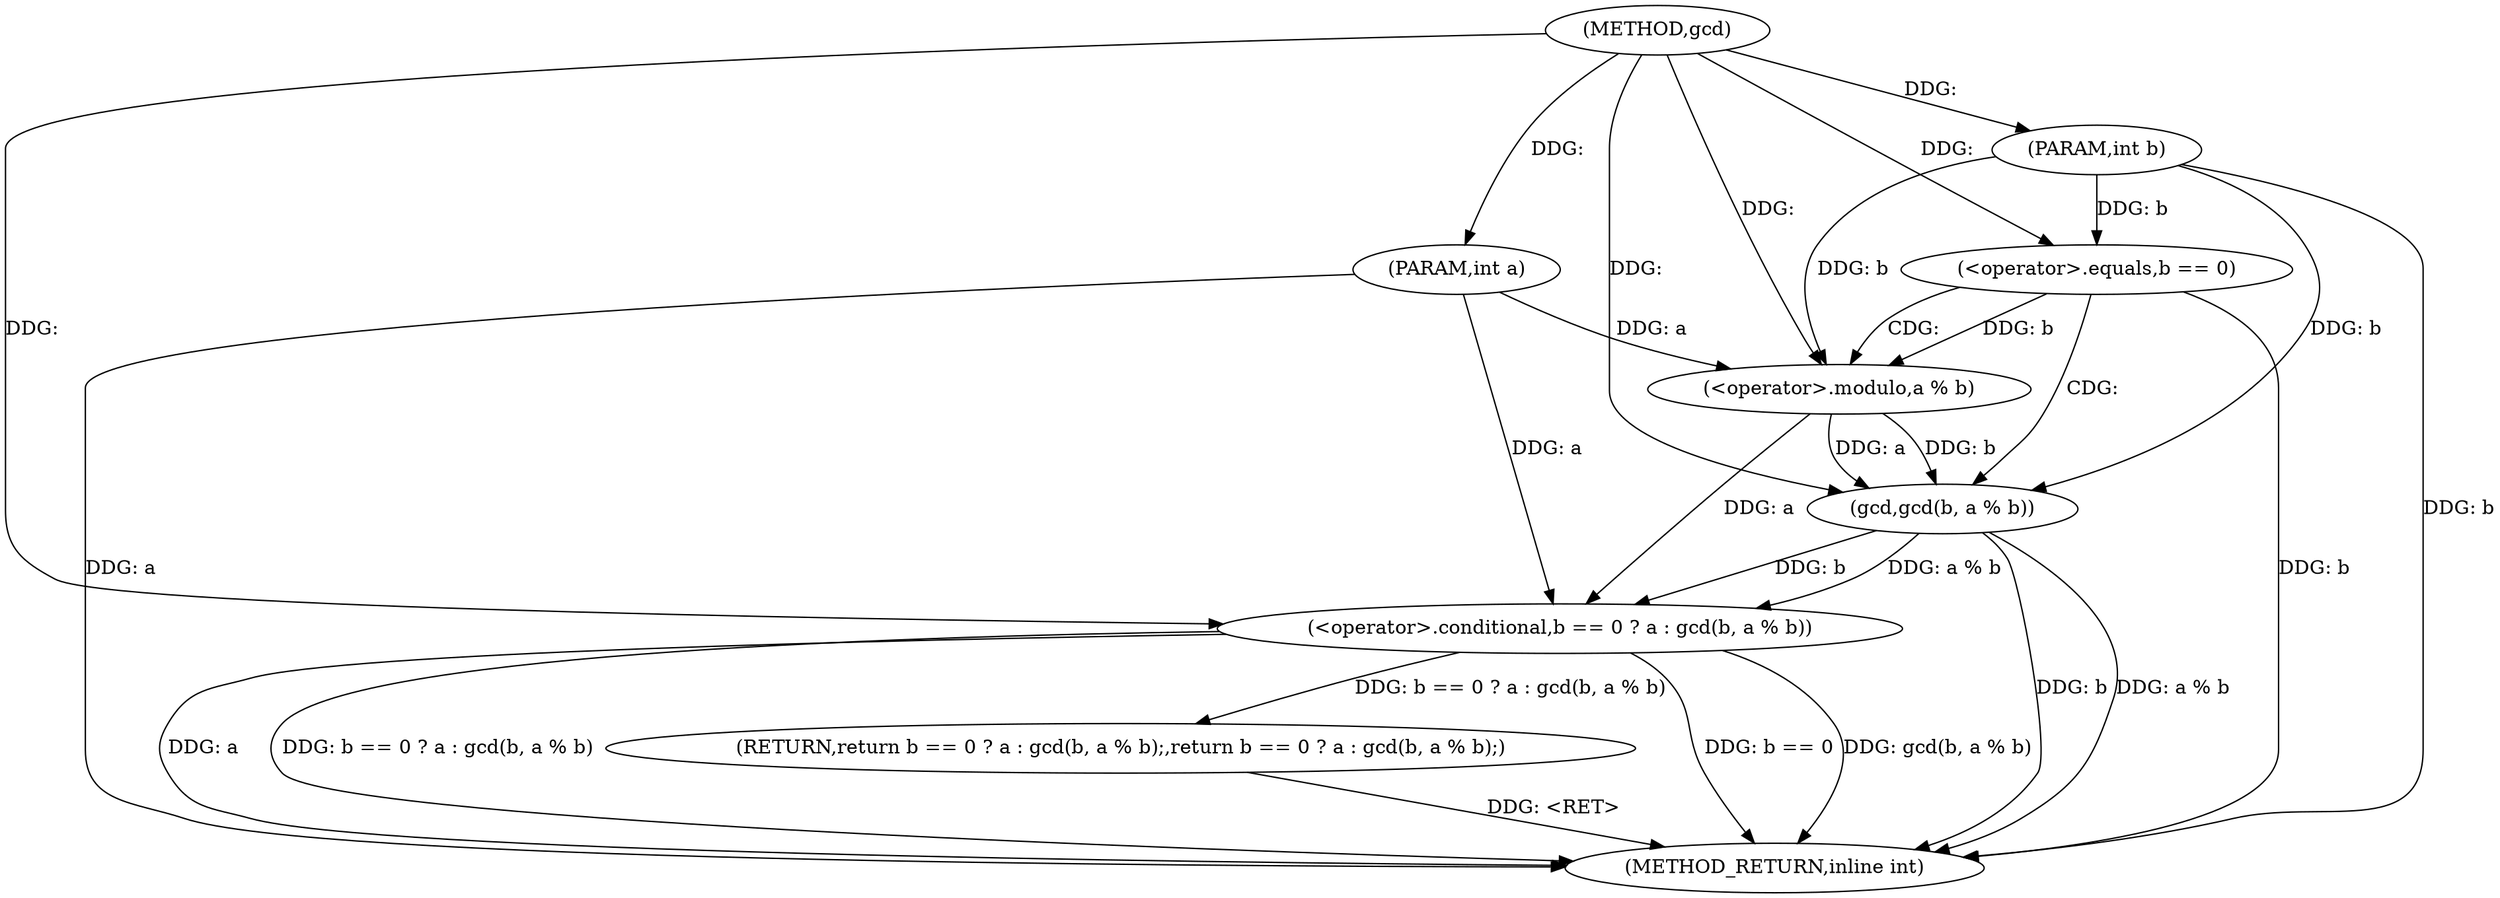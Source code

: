 digraph "gcd" {  
"1000104" [label = "(METHOD,gcd)" ]
"1000119" [label = "(METHOD_RETURN,inline int)" ]
"1000105" [label = "(PARAM,int a)" ]
"1000106" [label = "(PARAM,int b)" ]
"1000108" [label = "(RETURN,return b == 0 ? a : gcd(b, a % b);,return b == 0 ? a : gcd(b, a % b);)" ]
"1000109" [label = "(<operator>.conditional,b == 0 ? a : gcd(b, a % b))" ]
"1000110" [label = "(<operator>.equals,b == 0)" ]
"1000114" [label = "(gcd,gcd(b, a % b))" ]
"1000116" [label = "(<operator>.modulo,a % b)" ]
  "1000105" -> "1000119"  [ label = "DDG: a"] 
  "1000106" -> "1000119"  [ label = "DDG: b"] 
  "1000110" -> "1000119"  [ label = "DDG: b"] 
  "1000109" -> "1000119"  [ label = "DDG: b == 0"] 
  "1000114" -> "1000119"  [ label = "DDG: b"] 
  "1000114" -> "1000119"  [ label = "DDG: a % b"] 
  "1000109" -> "1000119"  [ label = "DDG: gcd(b, a % b)"] 
  "1000109" -> "1000119"  [ label = "DDG: a"] 
  "1000109" -> "1000119"  [ label = "DDG: b == 0 ? a : gcd(b, a % b)"] 
  "1000108" -> "1000119"  [ label = "DDG: <RET>"] 
  "1000104" -> "1000105"  [ label = "DDG: "] 
  "1000104" -> "1000106"  [ label = "DDG: "] 
  "1000109" -> "1000108"  [ label = "DDG: b == 0 ? a : gcd(b, a % b)"] 
  "1000116" -> "1000109"  [ label = "DDG: a"] 
  "1000105" -> "1000109"  [ label = "DDG: a"] 
  "1000104" -> "1000109"  [ label = "DDG: "] 
  "1000114" -> "1000109"  [ label = "DDG: b"] 
  "1000114" -> "1000109"  [ label = "DDG: a % b"] 
  "1000106" -> "1000110"  [ label = "DDG: b"] 
  "1000104" -> "1000110"  [ label = "DDG: "] 
  "1000116" -> "1000114"  [ label = "DDG: b"] 
  "1000106" -> "1000114"  [ label = "DDG: b"] 
  "1000104" -> "1000114"  [ label = "DDG: "] 
  "1000116" -> "1000114"  [ label = "DDG: a"] 
  "1000105" -> "1000116"  [ label = "DDG: a"] 
  "1000104" -> "1000116"  [ label = "DDG: "] 
  "1000110" -> "1000116"  [ label = "DDG: b"] 
  "1000106" -> "1000116"  [ label = "DDG: b"] 
  "1000110" -> "1000116"  [ label = "CDG: "] 
  "1000110" -> "1000114"  [ label = "CDG: "] 
}
